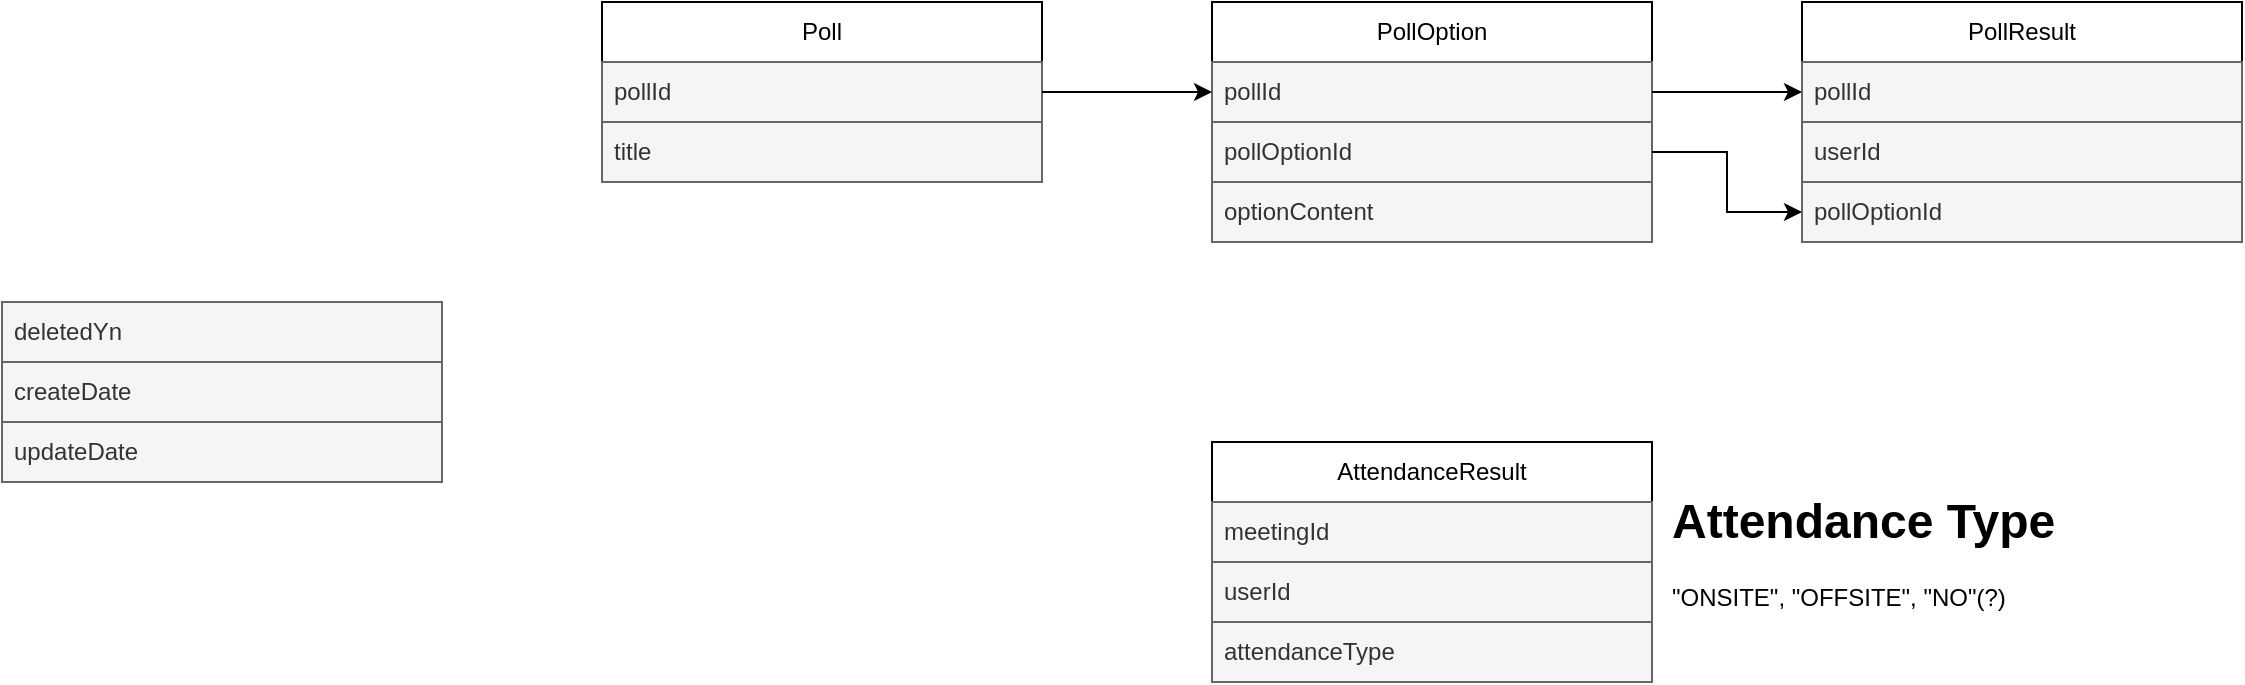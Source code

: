 <mxfile version="23.1.5" type="github">
  <diagram id="R2lEEEUBdFMjLlhIrx00" name="Page-1">
    <mxGraphModel dx="1876" dy="585" grid="1" gridSize="10" guides="1" tooltips="1" connect="1" arrows="1" fold="1" page="1" pageScale="1" pageWidth="850" pageHeight="1100" math="0" shadow="0" extFonts="Permanent Marker^https://fonts.googleapis.com/css?family=Permanent+Marker">
      <root>
        <mxCell id="0" />
        <mxCell id="1" parent="0" />
        <mxCell id="-OlNc6tqlLGOMvgOzaTl-24" value="Poll" style="swimlane;fontStyle=0;childLayout=stackLayout;horizontal=1;startSize=30;horizontalStack=0;resizeParent=1;resizeParentMax=0;resizeLast=0;collapsible=1;marginBottom=0;whiteSpace=wrap;html=1;" parent="1" vertex="1">
          <mxGeometry x="120" y="150" width="220" height="90" as="geometry" />
        </mxCell>
        <mxCell id="-OlNc6tqlLGOMvgOzaTl-25" value="pollId" style="text;strokeColor=#666666;fillColor=#f5f5f5;align=left;verticalAlign=middle;spacingLeft=4;spacingRight=4;overflow=hidden;points=[[0,0.5],[1,0.5]];portConstraint=eastwest;rotatable=0;whiteSpace=wrap;html=1;fontColor=#333333;" parent="-OlNc6tqlLGOMvgOzaTl-24" vertex="1">
          <mxGeometry y="30" width="220" height="30" as="geometry" />
        </mxCell>
        <mxCell id="-OlNc6tqlLGOMvgOzaTl-26" value="title" style="text;strokeColor=#666666;fillColor=#f5f5f5;align=left;verticalAlign=middle;spacingLeft=4;spacingRight=4;overflow=hidden;points=[[0,0.5],[1,0.5]];portConstraint=eastwest;rotatable=0;whiteSpace=wrap;html=1;fontColor=#333333;" parent="-OlNc6tqlLGOMvgOzaTl-24" vertex="1">
          <mxGeometry y="60" width="220" height="30" as="geometry" />
        </mxCell>
        <mxCell id="-OlNc6tqlLGOMvgOzaTl-31" value="PollOption" style="swimlane;fontStyle=0;childLayout=stackLayout;horizontal=1;startSize=30;horizontalStack=0;resizeParent=1;resizeParentMax=0;resizeLast=0;collapsible=1;marginBottom=0;whiteSpace=wrap;html=1;" parent="1" vertex="1">
          <mxGeometry x="425" y="150" width="220" height="120" as="geometry" />
        </mxCell>
        <mxCell id="-OlNc6tqlLGOMvgOzaTl-32" value="pollId" style="text;align=left;verticalAlign=middle;spacingLeft=4;spacingRight=4;overflow=hidden;points=[[0,0.5],[1,0.5]];portConstraint=eastwest;rotatable=0;whiteSpace=wrap;html=1;fillColor=#f5f5f5;fontColor=#333333;strokeColor=#666666;" parent="-OlNc6tqlLGOMvgOzaTl-31" vertex="1">
          <mxGeometry y="30" width="220" height="30" as="geometry" />
        </mxCell>
        <mxCell id="-OlNc6tqlLGOMvgOzaTl-33" value="pollOptionId" style="text;align=left;verticalAlign=middle;spacingLeft=4;spacingRight=4;overflow=hidden;points=[[0,0.5],[1,0.5]];portConstraint=eastwest;rotatable=0;whiteSpace=wrap;html=1;fillColor=#f5f5f5;fontColor=#333333;strokeColor=#666666;" parent="-OlNc6tqlLGOMvgOzaTl-31" vertex="1">
          <mxGeometry y="60" width="220" height="30" as="geometry" />
        </mxCell>
        <mxCell id="-OlNc6tqlLGOMvgOzaTl-38" value="optionContent" style="text;align=left;verticalAlign=middle;spacingLeft=4;spacingRight=4;overflow=hidden;points=[[0,0.5],[1,0.5]];portConstraint=eastwest;rotatable=0;whiteSpace=wrap;html=1;fillColor=#f5f5f5;fontColor=#333333;strokeColor=#666666;" parent="-OlNc6tqlLGOMvgOzaTl-31" vertex="1">
          <mxGeometry y="90" width="220" height="30" as="geometry" />
        </mxCell>
        <mxCell id="-OlNc6tqlLGOMvgOzaTl-37" style="edgeStyle=orthogonalEdgeStyle;rounded=0;orthogonalLoop=1;jettySize=auto;html=1;entryX=0;entryY=0.5;entryDx=0;entryDy=0;" parent="1" source="-OlNc6tqlLGOMvgOzaTl-25" target="-OlNc6tqlLGOMvgOzaTl-32" edge="1">
          <mxGeometry relative="1" as="geometry" />
        </mxCell>
        <mxCell id="-OlNc6tqlLGOMvgOzaTl-41" value="deletedYn" style="text;strokeColor=#666666;fillColor=#f5f5f5;align=left;verticalAlign=middle;spacingLeft=4;spacingRight=4;overflow=hidden;points=[[0,0.5],[1,0.5]];portConstraint=eastwest;rotatable=0;whiteSpace=wrap;html=1;fontColor=#333333;" parent="1" vertex="1">
          <mxGeometry x="-180" y="300" width="220" height="30" as="geometry" />
        </mxCell>
        <mxCell id="-OlNc6tqlLGOMvgOzaTl-42" value="updateDate" style="text;strokeColor=#666666;fillColor=#f5f5f5;align=left;verticalAlign=middle;spacingLeft=4;spacingRight=4;overflow=hidden;points=[[0,0.5],[1,0.5]];portConstraint=eastwest;rotatable=0;whiteSpace=wrap;html=1;fontColor=#333333;" parent="1" vertex="1">
          <mxGeometry x="-180" y="360" width="220" height="30" as="geometry" />
        </mxCell>
        <mxCell id="-OlNc6tqlLGOMvgOzaTl-43" value="createDate" style="text;align=left;verticalAlign=middle;spacingLeft=4;spacingRight=4;overflow=hidden;points=[[0,0.5],[1,0.5]];portConstraint=eastwest;rotatable=0;whiteSpace=wrap;html=1;fillColor=#f5f5f5;fontColor=#333333;strokeColor=#666666;" parent="1" vertex="1">
          <mxGeometry x="-180" y="330" width="220" height="30" as="geometry" />
        </mxCell>
        <mxCell id="-OlNc6tqlLGOMvgOzaTl-44" value="PollResult" style="swimlane;fontStyle=0;childLayout=stackLayout;horizontal=1;startSize=30;horizontalStack=0;resizeParent=1;resizeParentMax=0;resizeLast=0;collapsible=1;marginBottom=0;whiteSpace=wrap;html=1;" parent="1" vertex="1">
          <mxGeometry x="720" y="150" width="220" height="120" as="geometry" />
        </mxCell>
        <mxCell id="-OlNc6tqlLGOMvgOzaTl-45" value="pollId" style="text;align=left;verticalAlign=middle;spacingLeft=4;spacingRight=4;overflow=hidden;points=[[0,0.5],[1,0.5]];portConstraint=eastwest;rotatable=0;whiteSpace=wrap;html=1;fillColor=#f5f5f5;fontColor=#333333;strokeColor=#666666;" parent="-OlNc6tqlLGOMvgOzaTl-44" vertex="1">
          <mxGeometry y="30" width="220" height="30" as="geometry" />
        </mxCell>
        <mxCell id="-OlNc6tqlLGOMvgOzaTl-50" value="userId" style="text;align=left;verticalAlign=middle;spacingLeft=4;spacingRight=4;overflow=hidden;points=[[0,0.5],[1,0.5]];portConstraint=eastwest;rotatable=0;whiteSpace=wrap;html=1;fillColor=#f5f5f5;fontColor=#333333;strokeColor=#666666;" parent="-OlNc6tqlLGOMvgOzaTl-44" vertex="1">
          <mxGeometry y="60" width="220" height="30" as="geometry" />
        </mxCell>
        <mxCell id="-OlNc6tqlLGOMvgOzaTl-46" value="pollOptionId" style="text;align=left;verticalAlign=middle;spacingLeft=4;spacingRight=4;overflow=hidden;points=[[0,0.5],[1,0.5]];portConstraint=eastwest;rotatable=0;whiteSpace=wrap;html=1;fillColor=#f5f5f5;fontColor=#333333;strokeColor=#666666;" parent="-OlNc6tqlLGOMvgOzaTl-44" vertex="1">
          <mxGeometry y="90" width="220" height="30" as="geometry" />
        </mxCell>
        <mxCell id="-OlNc6tqlLGOMvgOzaTl-49" style="edgeStyle=orthogonalEdgeStyle;rounded=0;orthogonalLoop=1;jettySize=auto;html=1;entryX=0;entryY=0.5;entryDx=0;entryDy=0;" parent="1" source="-OlNc6tqlLGOMvgOzaTl-32" target="-OlNc6tqlLGOMvgOzaTl-45" edge="1">
          <mxGeometry relative="1" as="geometry" />
        </mxCell>
        <mxCell id="-OlNc6tqlLGOMvgOzaTl-52" style="edgeStyle=orthogonalEdgeStyle;rounded=0;orthogonalLoop=1;jettySize=auto;html=1;exitX=1;exitY=0.5;exitDx=0;exitDy=0;entryX=0;entryY=0.5;entryDx=0;entryDy=0;" parent="1" source="-OlNc6tqlLGOMvgOzaTl-33" target="-OlNc6tqlLGOMvgOzaTl-46" edge="1">
          <mxGeometry relative="1" as="geometry" />
        </mxCell>
        <mxCell id="-OlNc6tqlLGOMvgOzaTl-61" value="AttendanceResult" style="swimlane;fontStyle=0;childLayout=stackLayout;horizontal=1;startSize=30;horizontalStack=0;resizeParent=1;resizeParentMax=0;resizeLast=0;collapsible=1;marginBottom=0;whiteSpace=wrap;html=1;" parent="1" vertex="1">
          <mxGeometry x="425" y="370" width="220" height="120" as="geometry" />
        </mxCell>
        <mxCell id="-OlNc6tqlLGOMvgOzaTl-62" value="meetingId" style="text;align=left;verticalAlign=middle;spacingLeft=4;spacingRight=4;overflow=hidden;points=[[0,0.5],[1,0.5]];portConstraint=eastwest;rotatable=0;whiteSpace=wrap;html=1;fillColor=#f5f5f5;fontColor=#333333;strokeColor=#666666;" parent="-OlNc6tqlLGOMvgOzaTl-61" vertex="1">
          <mxGeometry y="30" width="220" height="30" as="geometry" />
        </mxCell>
        <mxCell id="-OlNc6tqlLGOMvgOzaTl-63" value="userId" style="text;align=left;verticalAlign=middle;spacingLeft=4;spacingRight=4;overflow=hidden;points=[[0,0.5],[1,0.5]];portConstraint=eastwest;rotatable=0;whiteSpace=wrap;html=1;fillColor=#f5f5f5;fontColor=#333333;strokeColor=#666666;" parent="-OlNc6tqlLGOMvgOzaTl-61" vertex="1">
          <mxGeometry y="60" width="220" height="30" as="geometry" />
        </mxCell>
        <mxCell id="-OlNc6tqlLGOMvgOzaTl-64" value="attendanceType" style="text;align=left;verticalAlign=middle;spacingLeft=4;spacingRight=4;overflow=hidden;points=[[0,0.5],[1,0.5]];portConstraint=eastwest;rotatable=0;whiteSpace=wrap;html=1;fillColor=#f5f5f5;fontColor=#333333;strokeColor=#666666;" parent="-OlNc6tqlLGOMvgOzaTl-61" vertex="1">
          <mxGeometry y="90" width="220" height="30" as="geometry" />
        </mxCell>
        <mxCell id="-OlNc6tqlLGOMvgOzaTl-67" value="&lt;h1&gt;Attendance Type&lt;/h1&gt;&lt;p&gt;&quot;ONSITE&quot;, &quot;OFFSITE&quot;, &quot;NO&quot;(?)&lt;/p&gt;" style="text;html=1;strokeColor=none;fillColor=none;spacing=5;spacingTop=-20;whiteSpace=wrap;overflow=hidden;rounded=0;" parent="1" vertex="1">
          <mxGeometry x="650" y="390" width="215" height="75" as="geometry" />
        </mxCell>
      </root>
    </mxGraphModel>
  </diagram>
</mxfile>
